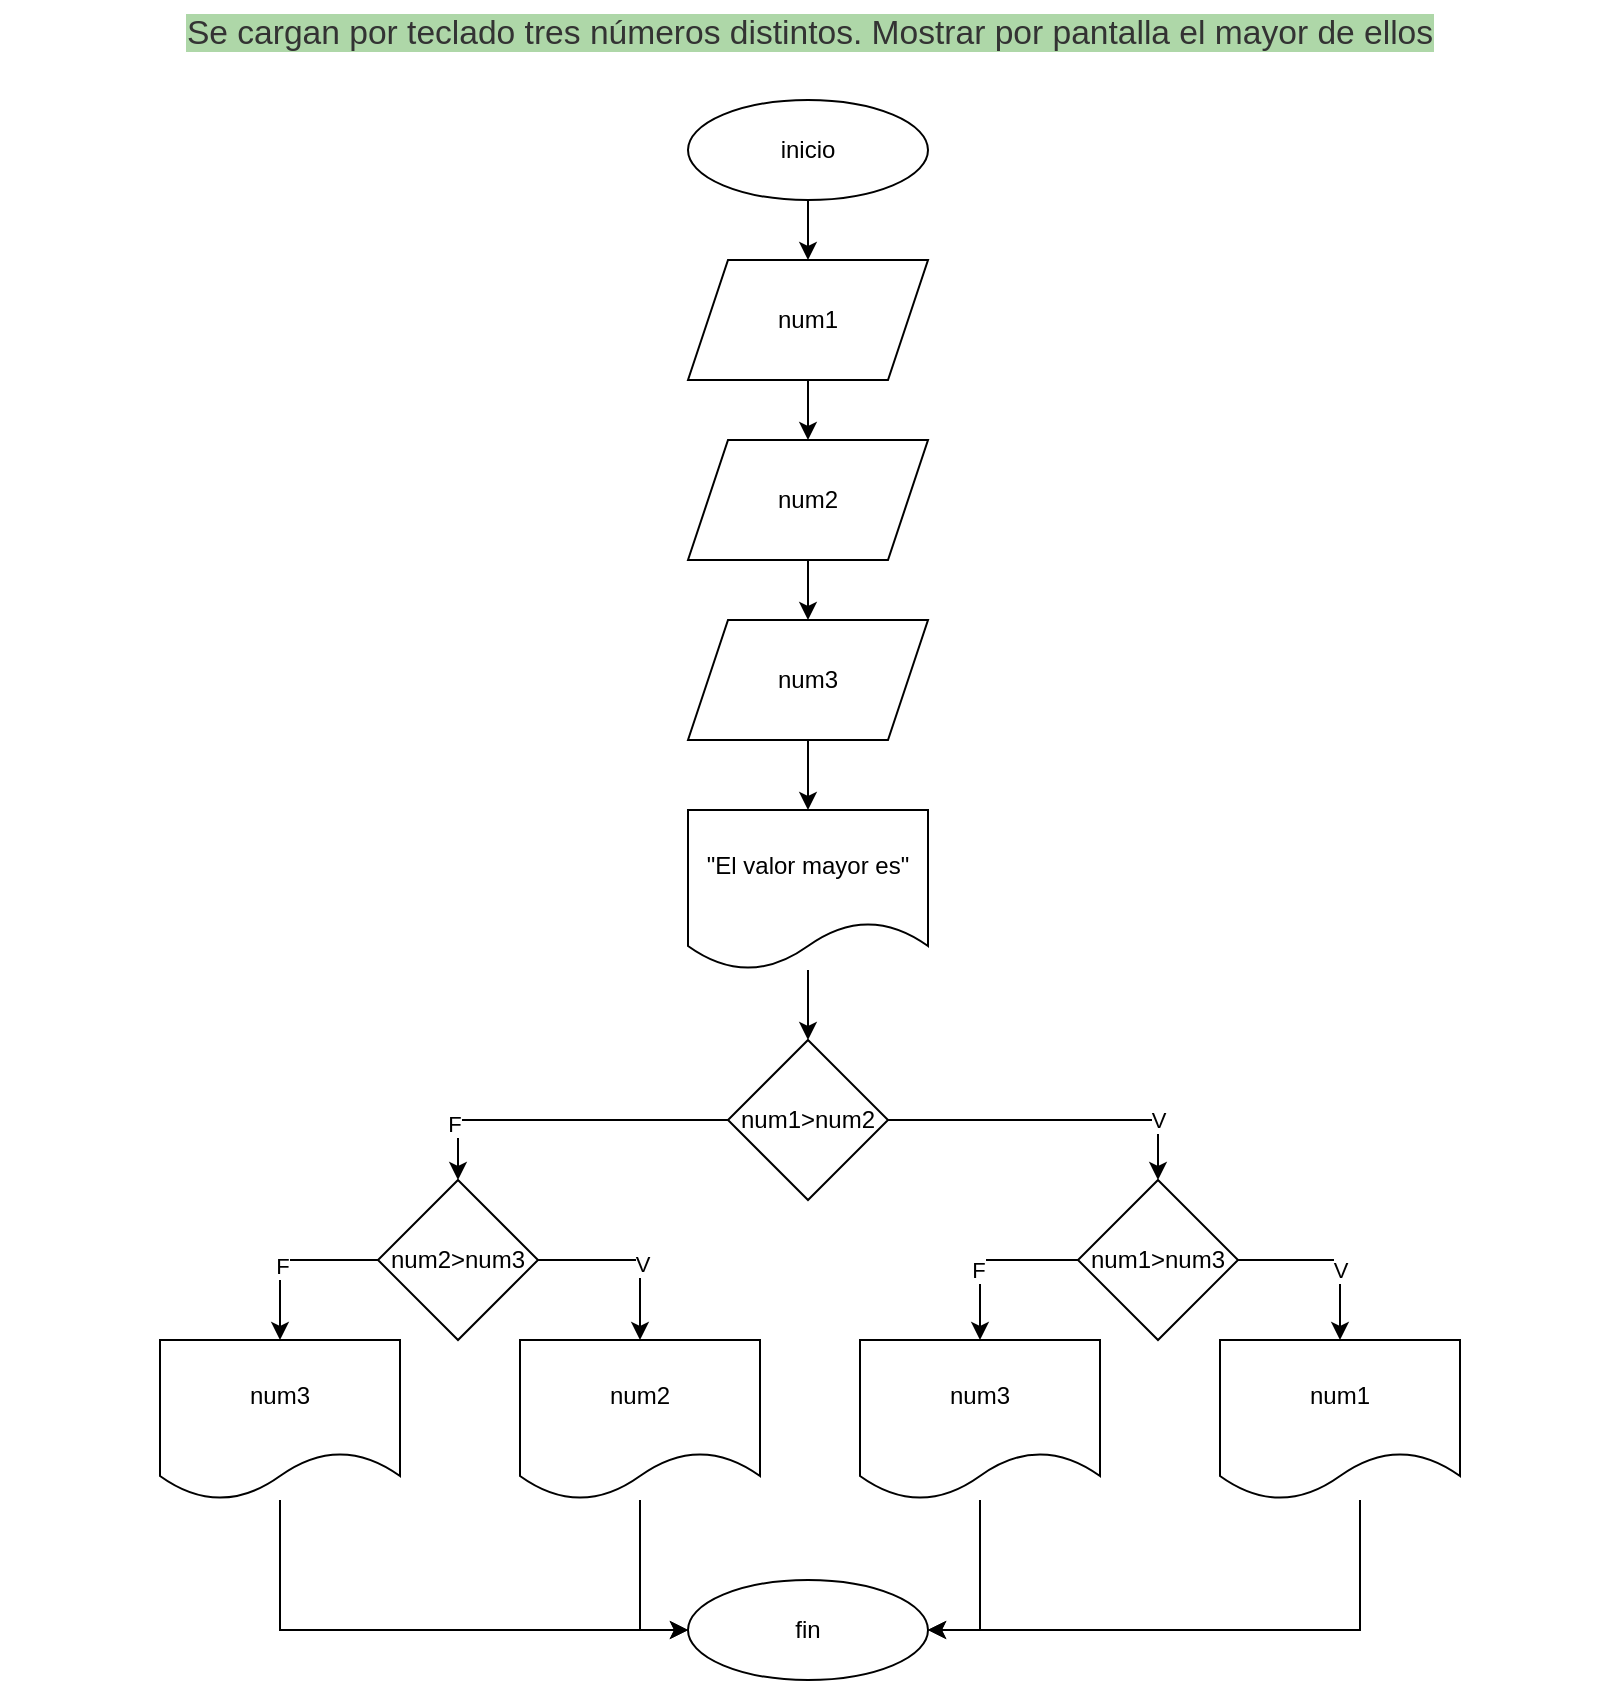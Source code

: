 <mxfile version="20.6.1" type="device"><diagram id="6tmwR7n8sNF58Y6WjBU9" name="Página-1"><mxGraphModel dx="868" dy="553" grid="1" gridSize="10" guides="1" tooltips="1" connect="1" arrows="1" fold="1" page="1" pageScale="1" pageWidth="827" pageHeight="1169" math="0" shadow="0"><root><mxCell id="0"/><mxCell id="1" parent="0"/><mxCell id="Hr0kRVU1b5wlhE2vgqpx-1" value="&lt;span style=&quot;color: rgb(51, 51, 51); font-family: sans-serif, arial; font-size: 16.8px; font-style: normal; font-variant-ligatures: normal; font-variant-caps: normal; font-weight: 400; letter-spacing: normal; orphans: 2; text-indent: 0px; text-transform: none; widows: 2; word-spacing: 0px; -webkit-text-stroke-width: 0px; background-color: rgb(174, 215, 168); text-decoration-thickness: initial; text-decoration-style: initial; text-decoration-color: initial; float: none; display: inline !important;&quot;&gt;Se cargan por teclado tres números distintos. Mostrar por pantalla el mayor de ellos&lt;/span&gt;" style="text;whiteSpace=wrap;html=1;align=center;" vertex="1" parent="1"><mxGeometry x="10" y="10" width="810" height="40" as="geometry"/></mxCell><mxCell id="Hr0kRVU1b5wlhE2vgqpx-6" value="" style="edgeStyle=orthogonalEdgeStyle;rounded=0;orthogonalLoop=1;jettySize=auto;html=1;" edge="1" parent="1" source="Hr0kRVU1b5wlhE2vgqpx-2" target="Hr0kRVU1b5wlhE2vgqpx-5"><mxGeometry relative="1" as="geometry"/></mxCell><mxCell id="Hr0kRVU1b5wlhE2vgqpx-2" value="inicio" style="ellipse;whiteSpace=wrap;html=1;" vertex="1" parent="1"><mxGeometry x="354" y="60" width="120" height="50" as="geometry"/></mxCell><mxCell id="Hr0kRVU1b5wlhE2vgqpx-25" value="" style="edgeStyle=orthogonalEdgeStyle;rounded=0;orthogonalLoop=1;jettySize=auto;html=1;" edge="1" parent="1" source="Hr0kRVU1b5wlhE2vgqpx-3" target="Hr0kRVU1b5wlhE2vgqpx-24"><mxGeometry relative="1" as="geometry"/></mxCell><mxCell id="Hr0kRVU1b5wlhE2vgqpx-3" value="num3" style="shape=parallelogram;perimeter=parallelogramPerimeter;whiteSpace=wrap;html=1;fixedSize=1;" vertex="1" parent="1"><mxGeometry x="354" y="320" width="120" height="60" as="geometry"/></mxCell><mxCell id="Hr0kRVU1b5wlhE2vgqpx-8" value="" style="edgeStyle=orthogonalEdgeStyle;rounded=0;orthogonalLoop=1;jettySize=auto;html=1;" edge="1" parent="1" source="Hr0kRVU1b5wlhE2vgqpx-4" target="Hr0kRVU1b5wlhE2vgqpx-3"><mxGeometry relative="1" as="geometry"/></mxCell><mxCell id="Hr0kRVU1b5wlhE2vgqpx-4" value="num2" style="shape=parallelogram;perimeter=parallelogramPerimeter;whiteSpace=wrap;html=1;fixedSize=1;" vertex="1" parent="1"><mxGeometry x="354" y="230" width="120" height="60" as="geometry"/></mxCell><mxCell id="Hr0kRVU1b5wlhE2vgqpx-7" value="" style="edgeStyle=orthogonalEdgeStyle;rounded=0;orthogonalLoop=1;jettySize=auto;html=1;" edge="1" parent="1" source="Hr0kRVU1b5wlhE2vgqpx-5" target="Hr0kRVU1b5wlhE2vgqpx-4"><mxGeometry relative="1" as="geometry"/></mxCell><mxCell id="Hr0kRVU1b5wlhE2vgqpx-5" value="num1" style="shape=parallelogram;perimeter=parallelogramPerimeter;whiteSpace=wrap;html=1;fixedSize=1;size=20;" vertex="1" parent="1"><mxGeometry x="354" y="140" width="120" height="60" as="geometry"/></mxCell><mxCell id="Hr0kRVU1b5wlhE2vgqpx-18" style="edgeStyle=orthogonalEdgeStyle;rounded=0;orthogonalLoop=1;jettySize=auto;html=1;exitX=1;exitY=0.5;exitDx=0;exitDy=0;entryX=0.5;entryY=0;entryDx=0;entryDy=0;" edge="1" parent="1" source="Hr0kRVU1b5wlhE2vgqpx-9" target="Hr0kRVU1b5wlhE2vgqpx-10"><mxGeometry relative="1" as="geometry"/></mxCell><mxCell id="Hr0kRVU1b5wlhE2vgqpx-36" value="V" style="edgeLabel;html=1;align=center;verticalAlign=middle;resizable=0;points=[];" vertex="1" connectable="0" parent="Hr0kRVU1b5wlhE2vgqpx-18"><mxGeometry x="0.636" relative="1" as="geometry"><mxPoint as="offset"/></mxGeometry></mxCell><mxCell id="Hr0kRVU1b5wlhE2vgqpx-19" style="edgeStyle=orthogonalEdgeStyle;rounded=0;orthogonalLoop=1;jettySize=auto;html=1;exitX=0;exitY=0.5;exitDx=0;exitDy=0;entryX=0.5;entryY=0;entryDx=0;entryDy=0;" edge="1" parent="1" source="Hr0kRVU1b5wlhE2vgqpx-9" target="Hr0kRVU1b5wlhE2vgqpx-16"><mxGeometry relative="1" as="geometry"/></mxCell><mxCell id="Hr0kRVU1b5wlhE2vgqpx-35" value="F" style="edgeLabel;html=1;align=center;verticalAlign=middle;resizable=0;points=[];" vertex="1" connectable="0" parent="Hr0kRVU1b5wlhE2vgqpx-19"><mxGeometry x="0.661" y="-2" relative="1" as="geometry"><mxPoint as="offset"/></mxGeometry></mxCell><mxCell id="Hr0kRVU1b5wlhE2vgqpx-9" value="num1&amp;gt;num2" style="rhombus;whiteSpace=wrap;html=1;" vertex="1" parent="1"><mxGeometry x="374" y="530" width="80" height="80" as="geometry"/></mxCell><mxCell id="Hr0kRVU1b5wlhE2vgqpx-33" style="edgeStyle=orthogonalEdgeStyle;rounded=0;orthogonalLoop=1;jettySize=auto;html=1;exitX=0;exitY=0.5;exitDx=0;exitDy=0;entryX=0.5;entryY=0;entryDx=0;entryDy=0;" edge="1" parent="1" source="Hr0kRVU1b5wlhE2vgqpx-10" target="Hr0kRVU1b5wlhE2vgqpx-27"><mxGeometry relative="1" as="geometry"/></mxCell><mxCell id="Hr0kRVU1b5wlhE2vgqpx-40" value="F" style="edgeLabel;html=1;align=center;verticalAlign=middle;resizable=0;points=[];" vertex="1" connectable="0" parent="Hr0kRVU1b5wlhE2vgqpx-33"><mxGeometry x="0.2" y="-1" relative="1" as="geometry"><mxPoint as="offset"/></mxGeometry></mxCell><mxCell id="Hr0kRVU1b5wlhE2vgqpx-34" style="edgeStyle=orthogonalEdgeStyle;rounded=0;orthogonalLoop=1;jettySize=auto;html=1;exitX=1;exitY=0.5;exitDx=0;exitDy=0;entryX=0.5;entryY=0;entryDx=0;entryDy=0;" edge="1" parent="1" source="Hr0kRVU1b5wlhE2vgqpx-10" target="Hr0kRVU1b5wlhE2vgqpx-28"><mxGeometry relative="1" as="geometry"/></mxCell><mxCell id="Hr0kRVU1b5wlhE2vgqpx-42" value="V" style="edgeLabel;html=1;align=center;verticalAlign=middle;resizable=0;points=[];" vertex="1" connectable="0" parent="Hr0kRVU1b5wlhE2vgqpx-34"><mxGeometry x="0.22" relative="1" as="geometry"><mxPoint as="offset"/></mxGeometry></mxCell><mxCell id="Hr0kRVU1b5wlhE2vgqpx-10" value="num1&amp;gt;num3" style="rhombus;whiteSpace=wrap;html=1;" vertex="1" parent="1"><mxGeometry x="549" y="600" width="80" height="80" as="geometry"/></mxCell><mxCell id="Hr0kRVU1b5wlhE2vgqpx-31" style="edgeStyle=orthogonalEdgeStyle;rounded=0;orthogonalLoop=1;jettySize=auto;html=1;exitX=0;exitY=0.5;exitDx=0;exitDy=0;entryX=0.5;entryY=0;entryDx=0;entryDy=0;" edge="1" parent="1" source="Hr0kRVU1b5wlhE2vgqpx-16" target="Hr0kRVU1b5wlhE2vgqpx-30"><mxGeometry relative="1" as="geometry"/></mxCell><mxCell id="Hr0kRVU1b5wlhE2vgqpx-38" value="F" style="edgeLabel;html=1;align=center;verticalAlign=middle;resizable=0;points=[];" vertex="1" connectable="0" parent="Hr0kRVU1b5wlhE2vgqpx-31"><mxGeometry x="0.16" y="1" relative="1" as="geometry"><mxPoint as="offset"/></mxGeometry></mxCell><mxCell id="Hr0kRVU1b5wlhE2vgqpx-32" style="edgeStyle=orthogonalEdgeStyle;rounded=0;orthogonalLoop=1;jettySize=auto;html=1;exitX=1;exitY=0.5;exitDx=0;exitDy=0;entryX=0.5;entryY=0;entryDx=0;entryDy=0;" edge="1" parent="1" source="Hr0kRVU1b5wlhE2vgqpx-16" target="Hr0kRVU1b5wlhE2vgqpx-29"><mxGeometry relative="1" as="geometry"/></mxCell><mxCell id="Hr0kRVU1b5wlhE2vgqpx-37" value="V" style="edgeLabel;html=1;align=center;verticalAlign=middle;resizable=0;points=[];" vertex="1" connectable="0" parent="Hr0kRVU1b5wlhE2vgqpx-32"><mxGeometry x="0.2" y="2" relative="1" as="geometry"><mxPoint x="-1" y="-2" as="offset"/></mxGeometry></mxCell><mxCell id="Hr0kRVU1b5wlhE2vgqpx-16" value="num2&amp;gt;num3" style="rhombus;whiteSpace=wrap;html=1;" vertex="1" parent="1"><mxGeometry x="199" y="600" width="80" height="80" as="geometry"/></mxCell><mxCell id="Hr0kRVU1b5wlhE2vgqpx-26" value="" style="edgeStyle=orthogonalEdgeStyle;rounded=0;orthogonalLoop=1;jettySize=auto;html=1;" edge="1" parent="1" source="Hr0kRVU1b5wlhE2vgqpx-24" target="Hr0kRVU1b5wlhE2vgqpx-9"><mxGeometry relative="1" as="geometry"/></mxCell><mxCell id="Hr0kRVU1b5wlhE2vgqpx-24" value="&quot;El valor mayor es&quot;" style="shape=document;whiteSpace=wrap;html=1;boundedLbl=1;" vertex="1" parent="1"><mxGeometry x="354" y="415" width="120" height="80" as="geometry"/></mxCell><mxCell id="Hr0kRVU1b5wlhE2vgqpx-46" style="edgeStyle=orthogonalEdgeStyle;rounded=0;orthogonalLoop=1;jettySize=auto;html=1;entryX=1;entryY=0.5;entryDx=0;entryDy=0;" edge="1" parent="1" source="Hr0kRVU1b5wlhE2vgqpx-27" target="Hr0kRVU1b5wlhE2vgqpx-43"><mxGeometry relative="1" as="geometry"/></mxCell><mxCell id="Hr0kRVU1b5wlhE2vgqpx-27" value="num3" style="shape=document;whiteSpace=wrap;html=1;boundedLbl=1;" vertex="1" parent="1"><mxGeometry x="440" y="680" width="120" height="80" as="geometry"/></mxCell><mxCell id="Hr0kRVU1b5wlhE2vgqpx-47" style="edgeStyle=orthogonalEdgeStyle;rounded=0;orthogonalLoop=1;jettySize=auto;html=1;entryX=1;entryY=0.5;entryDx=0;entryDy=0;" edge="1" parent="1" source="Hr0kRVU1b5wlhE2vgqpx-28" target="Hr0kRVU1b5wlhE2vgqpx-43"><mxGeometry relative="1" as="geometry"><Array as="points"><mxPoint x="690" y="825"/></Array></mxGeometry></mxCell><mxCell id="Hr0kRVU1b5wlhE2vgqpx-28" value="num1" style="shape=document;whiteSpace=wrap;html=1;boundedLbl=1;" vertex="1" parent="1"><mxGeometry x="620" y="680" width="120" height="80" as="geometry"/></mxCell><mxCell id="Hr0kRVU1b5wlhE2vgqpx-44" style="edgeStyle=orthogonalEdgeStyle;rounded=0;orthogonalLoop=1;jettySize=auto;html=1;entryX=0;entryY=0.5;entryDx=0;entryDy=0;" edge="1" parent="1" source="Hr0kRVU1b5wlhE2vgqpx-29" target="Hr0kRVU1b5wlhE2vgqpx-43"><mxGeometry relative="1" as="geometry"/></mxCell><mxCell id="Hr0kRVU1b5wlhE2vgqpx-29" value="num2" style="shape=document;whiteSpace=wrap;html=1;boundedLbl=1;" vertex="1" parent="1"><mxGeometry x="270" y="680" width="120" height="80" as="geometry"/></mxCell><mxCell id="Hr0kRVU1b5wlhE2vgqpx-45" style="edgeStyle=orthogonalEdgeStyle;rounded=0;orthogonalLoop=1;jettySize=auto;html=1;entryX=0;entryY=0.5;entryDx=0;entryDy=0;" edge="1" parent="1" source="Hr0kRVU1b5wlhE2vgqpx-30" target="Hr0kRVU1b5wlhE2vgqpx-43"><mxGeometry relative="1" as="geometry"><Array as="points"><mxPoint x="150" y="825"/></Array></mxGeometry></mxCell><mxCell id="Hr0kRVU1b5wlhE2vgqpx-30" value="num3" style="shape=document;whiteSpace=wrap;html=1;boundedLbl=1;" vertex="1" parent="1"><mxGeometry x="90" y="680" width="120" height="80" as="geometry"/></mxCell><mxCell id="Hr0kRVU1b5wlhE2vgqpx-43" value="fin" style="ellipse;whiteSpace=wrap;html=1;" vertex="1" parent="1"><mxGeometry x="354" y="800" width="120" height="50" as="geometry"/></mxCell></root></mxGraphModel></diagram></mxfile>